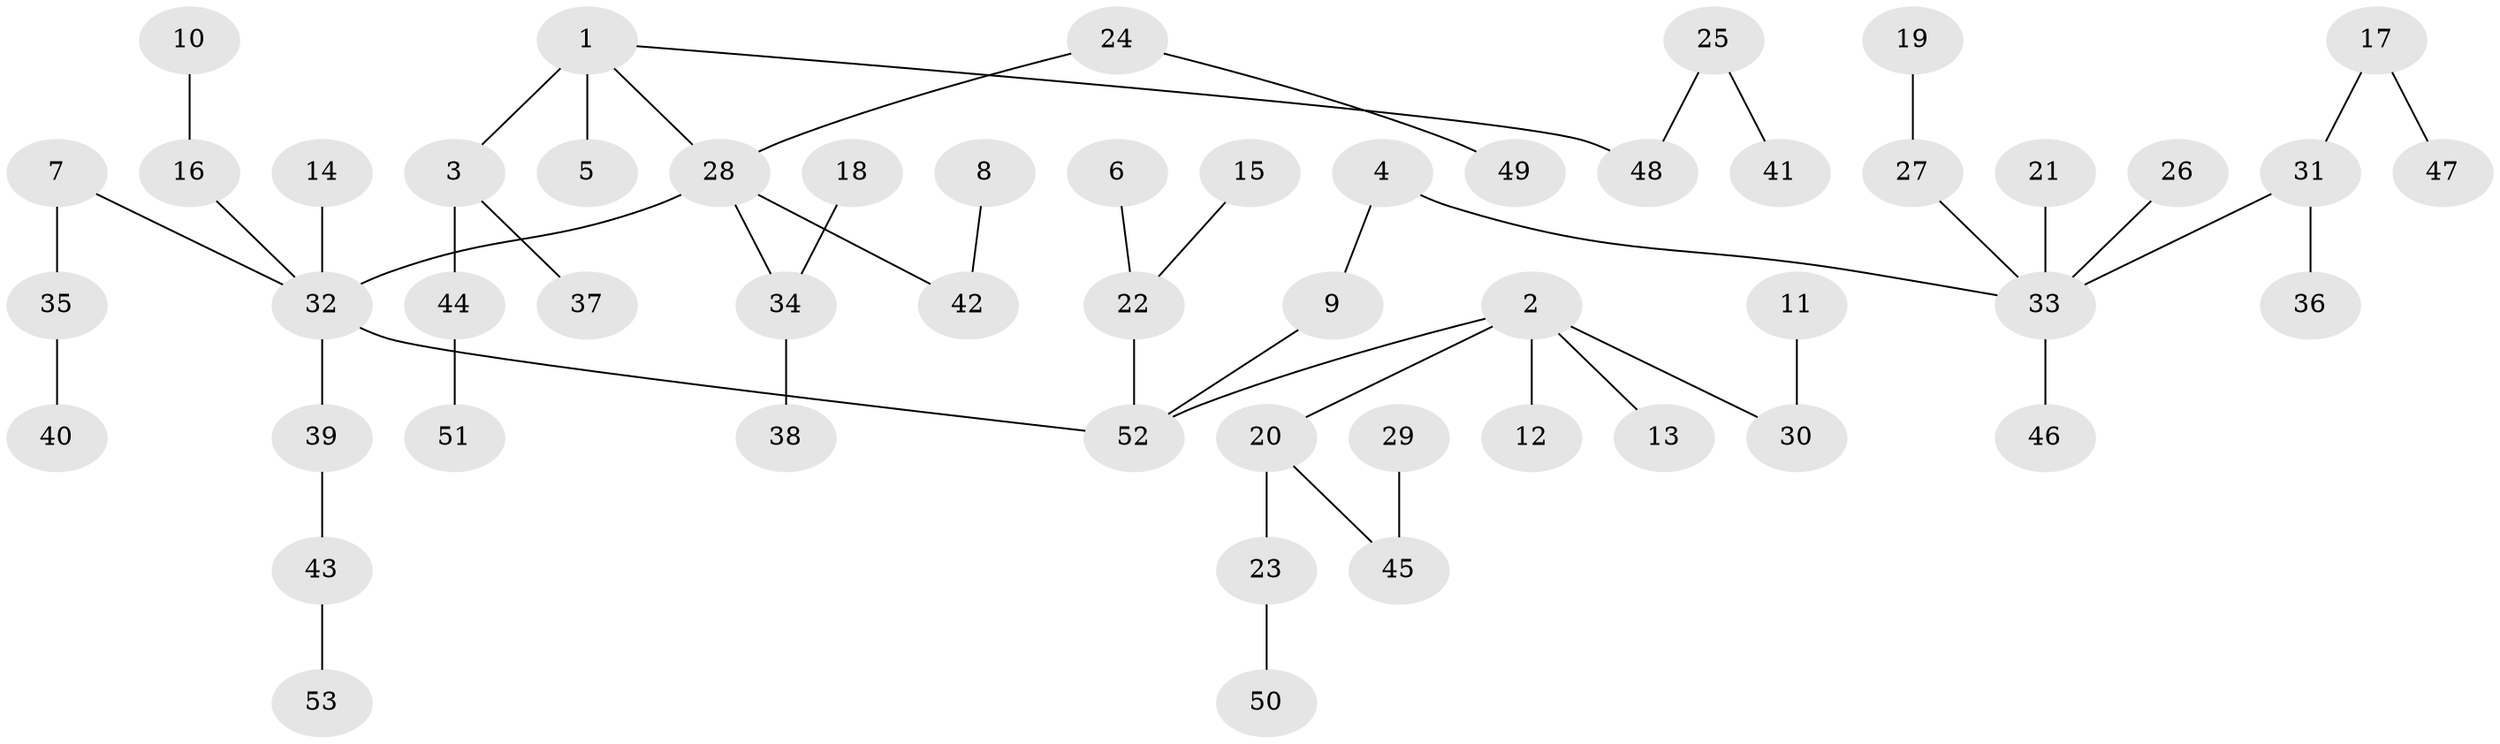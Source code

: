 // original degree distribution, {4: 0.06666666666666667, 6: 0.01904761904761905, 2: 0.24761904761904763, 5: 0.01904761904761905, 3: 0.1523809523809524, 7: 0.009523809523809525, 1: 0.4857142857142857}
// Generated by graph-tools (version 1.1) at 2025/50/03/09/25 03:50:18]
// undirected, 53 vertices, 52 edges
graph export_dot {
graph [start="1"]
  node [color=gray90,style=filled];
  1;
  2;
  3;
  4;
  5;
  6;
  7;
  8;
  9;
  10;
  11;
  12;
  13;
  14;
  15;
  16;
  17;
  18;
  19;
  20;
  21;
  22;
  23;
  24;
  25;
  26;
  27;
  28;
  29;
  30;
  31;
  32;
  33;
  34;
  35;
  36;
  37;
  38;
  39;
  40;
  41;
  42;
  43;
  44;
  45;
  46;
  47;
  48;
  49;
  50;
  51;
  52;
  53;
  1 -- 3 [weight=1.0];
  1 -- 5 [weight=1.0];
  1 -- 28 [weight=1.0];
  1 -- 48 [weight=1.0];
  2 -- 12 [weight=1.0];
  2 -- 13 [weight=1.0];
  2 -- 20 [weight=1.0];
  2 -- 30 [weight=1.0];
  2 -- 52 [weight=1.0];
  3 -- 37 [weight=1.0];
  3 -- 44 [weight=1.0];
  4 -- 9 [weight=1.0];
  4 -- 33 [weight=1.0];
  6 -- 22 [weight=1.0];
  7 -- 32 [weight=1.0];
  7 -- 35 [weight=1.0];
  8 -- 42 [weight=1.0];
  9 -- 52 [weight=1.0];
  10 -- 16 [weight=1.0];
  11 -- 30 [weight=1.0];
  14 -- 32 [weight=1.0];
  15 -- 22 [weight=1.0];
  16 -- 32 [weight=1.0];
  17 -- 31 [weight=1.0];
  17 -- 47 [weight=1.0];
  18 -- 34 [weight=1.0];
  19 -- 27 [weight=1.0];
  20 -- 23 [weight=1.0];
  20 -- 45 [weight=1.0];
  21 -- 33 [weight=1.0];
  22 -- 52 [weight=1.0];
  23 -- 50 [weight=1.0];
  24 -- 28 [weight=1.0];
  24 -- 49 [weight=1.0];
  25 -- 41 [weight=1.0];
  25 -- 48 [weight=1.0];
  26 -- 33 [weight=1.0];
  27 -- 33 [weight=1.0];
  28 -- 32 [weight=1.0];
  28 -- 34 [weight=1.0];
  28 -- 42 [weight=1.0];
  29 -- 45 [weight=1.0];
  31 -- 33 [weight=1.0];
  31 -- 36 [weight=1.0];
  32 -- 39 [weight=1.0];
  32 -- 52 [weight=1.0];
  33 -- 46 [weight=1.0];
  34 -- 38 [weight=1.0];
  35 -- 40 [weight=1.0];
  39 -- 43 [weight=1.0];
  43 -- 53 [weight=1.0];
  44 -- 51 [weight=1.0];
}

